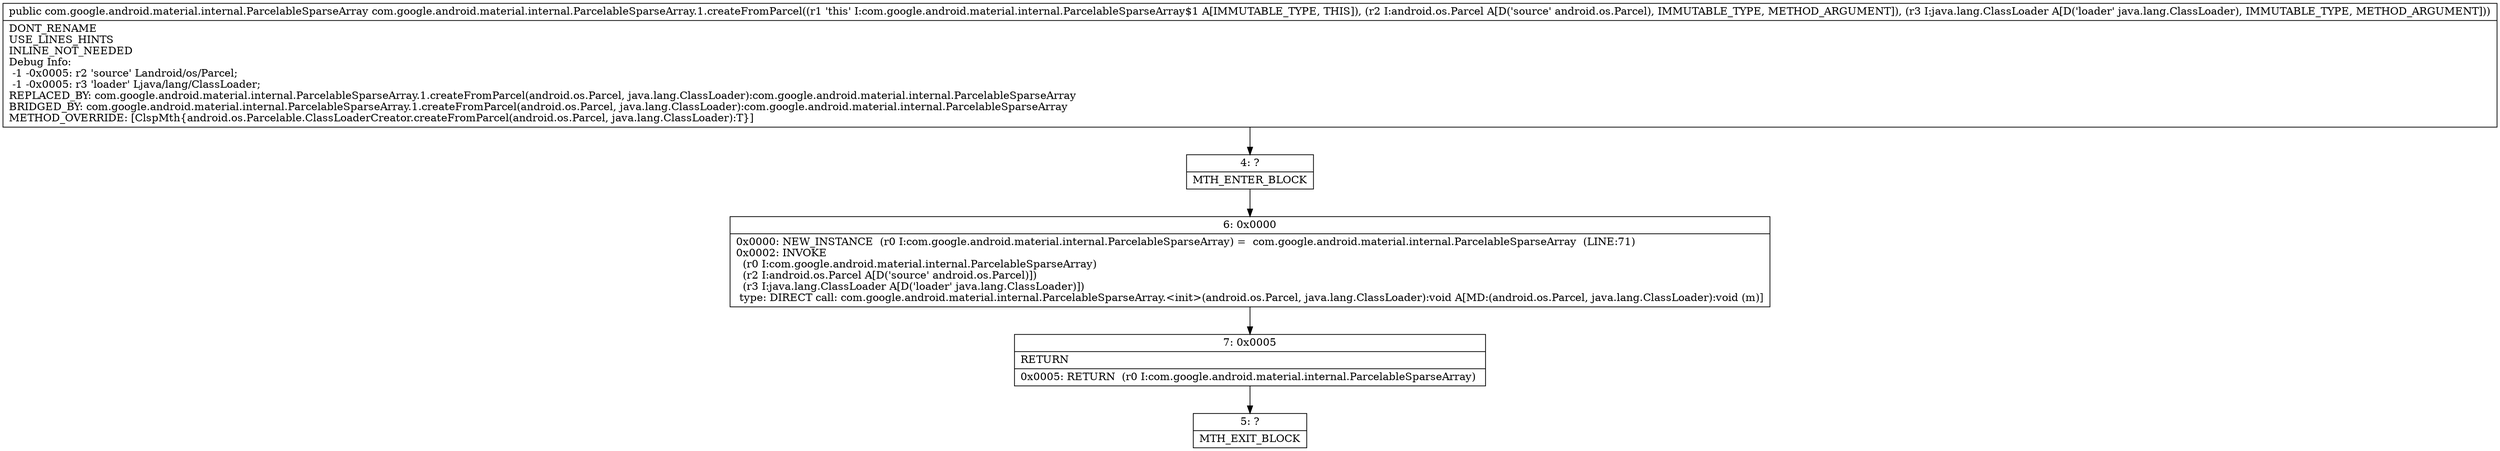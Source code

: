 digraph "CFG forcom.google.android.material.internal.ParcelableSparseArray.1.createFromParcel(Landroid\/os\/Parcel;Ljava\/lang\/ClassLoader;)Lcom\/google\/android\/material\/internal\/ParcelableSparseArray;" {
Node_4 [shape=record,label="{4\:\ ?|MTH_ENTER_BLOCK\l}"];
Node_6 [shape=record,label="{6\:\ 0x0000|0x0000: NEW_INSTANCE  (r0 I:com.google.android.material.internal.ParcelableSparseArray) =  com.google.android.material.internal.ParcelableSparseArray  (LINE:71)\l0x0002: INVOKE  \l  (r0 I:com.google.android.material.internal.ParcelableSparseArray)\l  (r2 I:android.os.Parcel A[D('source' android.os.Parcel)])\l  (r3 I:java.lang.ClassLoader A[D('loader' java.lang.ClassLoader)])\l type: DIRECT call: com.google.android.material.internal.ParcelableSparseArray.\<init\>(android.os.Parcel, java.lang.ClassLoader):void A[MD:(android.os.Parcel, java.lang.ClassLoader):void (m)]\l}"];
Node_7 [shape=record,label="{7\:\ 0x0005|RETURN\l|0x0005: RETURN  (r0 I:com.google.android.material.internal.ParcelableSparseArray) \l}"];
Node_5 [shape=record,label="{5\:\ ?|MTH_EXIT_BLOCK\l}"];
MethodNode[shape=record,label="{public com.google.android.material.internal.ParcelableSparseArray com.google.android.material.internal.ParcelableSparseArray.1.createFromParcel((r1 'this' I:com.google.android.material.internal.ParcelableSparseArray$1 A[IMMUTABLE_TYPE, THIS]), (r2 I:android.os.Parcel A[D('source' android.os.Parcel), IMMUTABLE_TYPE, METHOD_ARGUMENT]), (r3 I:java.lang.ClassLoader A[D('loader' java.lang.ClassLoader), IMMUTABLE_TYPE, METHOD_ARGUMENT]))  | DONT_RENAME\lUSE_LINES_HINTS\lINLINE_NOT_NEEDED\lDebug Info:\l  \-1 \-0x0005: r2 'source' Landroid\/os\/Parcel;\l  \-1 \-0x0005: r3 'loader' Ljava\/lang\/ClassLoader;\lREPLACED_BY: com.google.android.material.internal.ParcelableSparseArray.1.createFromParcel(android.os.Parcel, java.lang.ClassLoader):com.google.android.material.internal.ParcelableSparseArray\lBRIDGED_BY: com.google.android.material.internal.ParcelableSparseArray.1.createFromParcel(android.os.Parcel, java.lang.ClassLoader):com.google.android.material.internal.ParcelableSparseArray\lMETHOD_OVERRIDE: [ClspMth\{android.os.Parcelable.ClassLoaderCreator.createFromParcel(android.os.Parcel, java.lang.ClassLoader):T\}]\l}"];
MethodNode -> Node_4;Node_4 -> Node_6;
Node_6 -> Node_7;
Node_7 -> Node_5;
}

